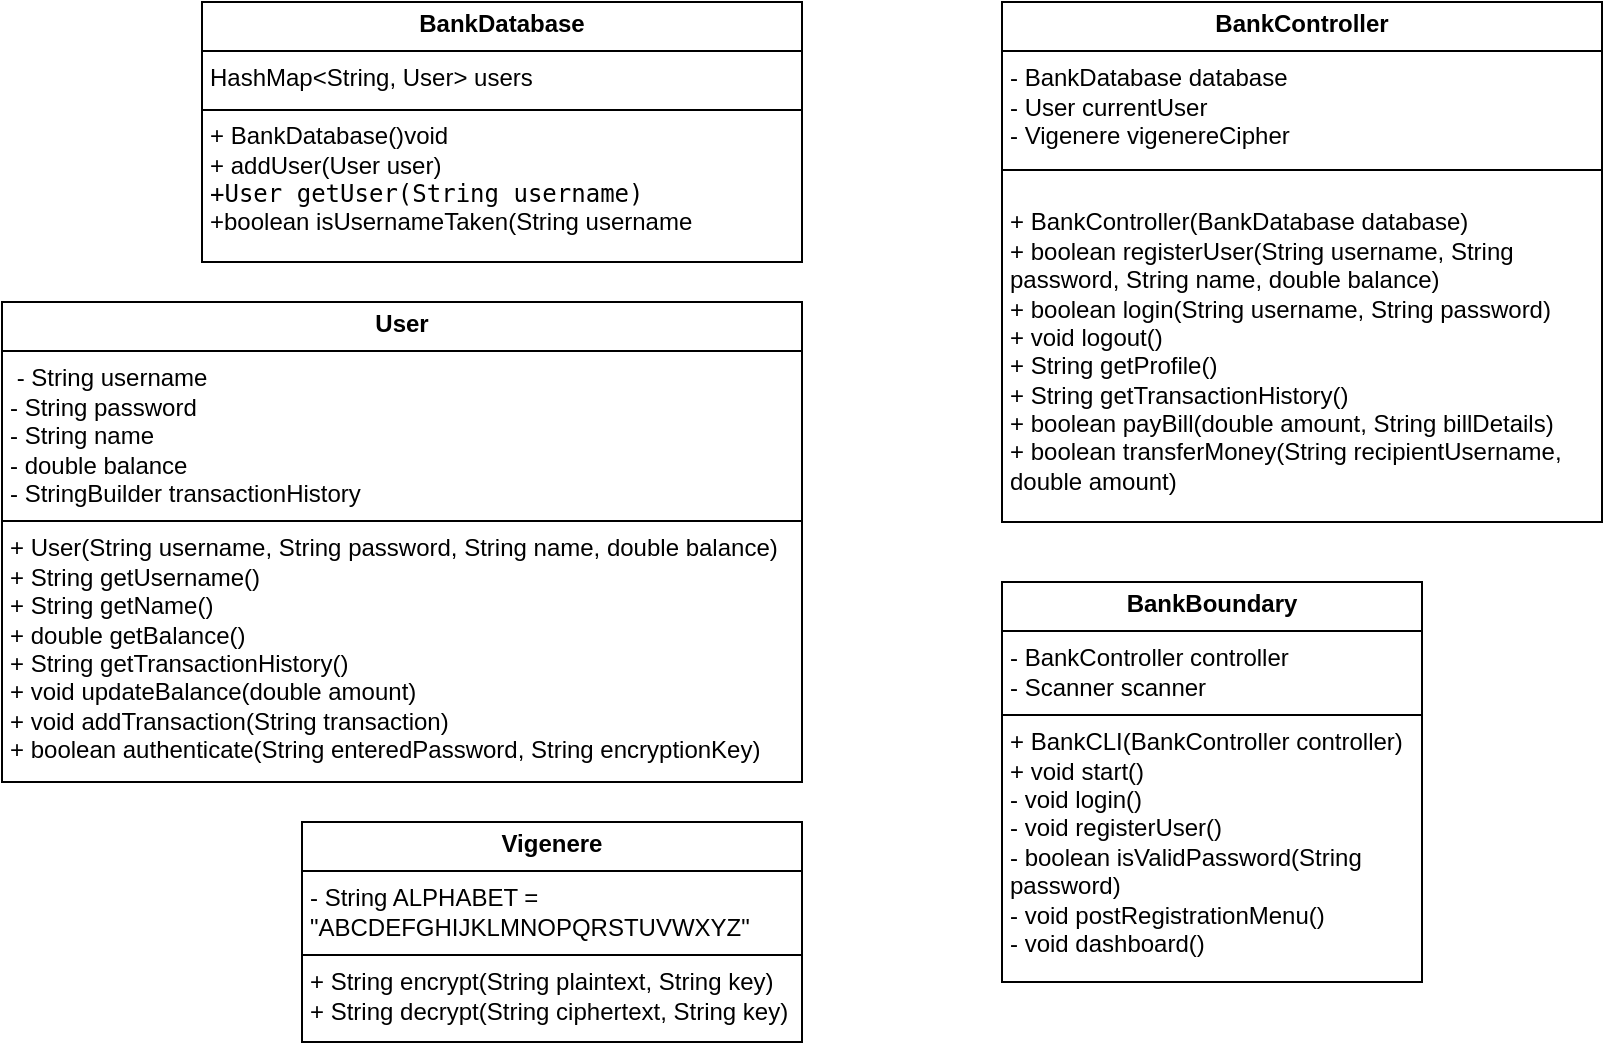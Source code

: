 <mxfile version="24.9.1">
  <diagram id="C5RBs43oDa-KdzZeNtuy" name="Page-1">
    <mxGraphModel dx="1356" dy="1387" grid="1" gridSize="10" guides="1" tooltips="1" connect="1" arrows="1" fold="1" page="1" pageScale="1" pageWidth="827" pageHeight="1169" math="0" shadow="0">
      <root>
        <mxCell id="WIyWlLk6GJQsqaUBKTNV-0" />
        <mxCell id="WIyWlLk6GJQsqaUBKTNV-1" parent="WIyWlLk6GJQsqaUBKTNV-0" />
        <mxCell id="dzL4aNTnB_bsKD1jjhDL-8" value="&lt;p style=&quot;margin:0px;margin-top:4px;text-align:center;&quot;&gt;&lt;b&gt;User&lt;/b&gt;&lt;/p&gt;&lt;hr size=&quot;1&quot; style=&quot;border-style:solid;&quot;&gt;&lt;p style=&quot;margin:0px;margin-left:4px;&quot;&gt;&amp;nbsp;- String username&lt;/p&gt;&lt;p style=&quot;margin:0px;margin-left:4px;&quot;&gt;- String password&lt;/p&gt;&lt;p style=&quot;margin:0px;margin-left:4px;&quot;&gt;- String name&lt;/p&gt;&lt;p style=&quot;margin:0px;margin-left:4px;&quot;&gt;- double balance&lt;/p&gt;&lt;p style=&quot;margin:0px;margin-left:4px;&quot;&gt;- StringBuilder transactionHistory&lt;/p&gt;&lt;hr size=&quot;1&quot; style=&quot;border-style:solid;&quot;&gt;&lt;p style=&quot;margin:0px;margin-left:4px;&quot;&gt;+ User(String username, String password, String name, double balance)&lt;/p&gt;&lt;p style=&quot;margin:0px;margin-left:4px;&quot;&gt;+ String getUsername()&lt;/p&gt;&lt;p style=&quot;margin:0px;margin-left:4px;&quot;&gt;+ String getName()&lt;/p&gt;&lt;p style=&quot;margin:0px;margin-left:4px;&quot;&gt;+ double getBalance()&lt;/p&gt;&lt;p style=&quot;margin:0px;margin-left:4px;&quot;&gt;+ String getTransactionHistory()&lt;/p&gt;&lt;p style=&quot;margin:0px;margin-left:4px;&quot;&gt;+ void updateBalance(double amount)&lt;/p&gt;&lt;p style=&quot;margin:0px;margin-left:4px;&quot;&gt;+ void addTransaction(String transaction)&lt;/p&gt;&lt;p style=&quot;margin:0px;margin-left:4px;&quot;&gt;+ boolean authenticate(String enteredPassword, String encryptionKey)&lt;/p&gt;" style="verticalAlign=top;align=left;overflow=fill;html=1;whiteSpace=wrap;" parent="WIyWlLk6GJQsqaUBKTNV-1" vertex="1">
          <mxGeometry x="-280" y="10" width="400" height="240" as="geometry" />
        </mxCell>
        <mxCell id="dzL4aNTnB_bsKD1jjhDL-11" value="&lt;p style=&quot;margin:0px;margin-top:4px;text-align:center;&quot;&gt;&lt;b&gt;BankController&lt;/b&gt;&lt;/p&gt;&lt;hr size=&quot;1&quot; style=&quot;border-style:solid;&quot;&gt;&lt;p style=&quot;margin:0px;margin-left:4px;&quot;&gt;- BankDatabase database&lt;br&gt;- User currentUser&lt;/p&gt;&lt;p style=&quot;margin:0px;margin-left:4px;&quot;&gt;- Vigenere vigenereCipher&lt;/p&gt;&lt;p style=&quot;margin:0px;margin-left:4px;&quot;&gt;&lt;br&gt;&lt;/p&gt;&lt;p style=&quot;margin:0px;margin-left:4px;&quot;&gt;&lt;br&gt;&lt;/p&gt;&lt;p style=&quot;margin:0px;margin-left:4px;&quot;&gt;+ BankController(BankDatabase database)&lt;/p&gt;&lt;p style=&quot;margin:0px;margin-left:4px;&quot;&gt;+ boolean registerUser(String username, String password, String name, double balance)&lt;/p&gt;&lt;p style=&quot;margin:0px;margin-left:4px;&quot;&gt;+ boolean login(String username, String password)&lt;/p&gt;&lt;p style=&quot;margin:0px;margin-left:4px;&quot;&gt;+ void logout()&lt;/p&gt;&lt;p style=&quot;margin:0px;margin-left:4px;&quot;&gt;+ String getProfile()&lt;/p&gt;&lt;p style=&quot;margin:0px;margin-left:4px;&quot;&gt;+ String getTransactionHistory()&lt;/p&gt;&lt;p style=&quot;margin:0px;margin-left:4px;&quot;&gt;+ boolean payBill(double amount, String billDetails)&lt;/p&gt;&lt;p style=&quot;margin:0px;margin-left:4px;&quot;&gt;+ boolean transferMoney(String recipientUsername, double amount)&lt;/p&gt;" style="verticalAlign=top;align=left;overflow=fill;html=1;whiteSpace=wrap;" parent="WIyWlLk6GJQsqaUBKTNV-1" vertex="1">
          <mxGeometry x="220" y="-140" width="300" height="260" as="geometry" />
        </mxCell>
        <mxCell id="dzL4aNTnB_bsKD1jjhDL-12" value="" style="line;strokeWidth=1;fillColor=none;align=left;verticalAlign=middle;spacingTop=-1;spacingLeft=3;spacingRight=3;rotatable=0;labelPosition=right;points=[];portConstraint=eastwest;strokeColor=inherit;" parent="WIyWlLk6GJQsqaUBKTNV-1" vertex="1">
          <mxGeometry x="220" y="-60" width="300" height="8" as="geometry" />
        </mxCell>
        <mxCell id="dzL4aNTnB_bsKD1jjhDL-13" value="&lt;p style=&quot;margin:0px;margin-top:4px;text-align:center;&quot;&gt;&lt;b&gt;BankBoundary&lt;/b&gt;&lt;/p&gt;&lt;hr size=&quot;1&quot; style=&quot;border-style:solid;&quot;&gt;&lt;p style=&quot;margin:0px;margin-left:4px;&quot;&gt;- BankController controller&lt;/p&gt;&lt;p style=&quot;margin:0px;margin-left:4px;&quot;&gt;- Scanner scanner&lt;/p&gt;&lt;hr size=&quot;1&quot; style=&quot;border-style:solid;&quot;&gt;&lt;p style=&quot;margin:0px;margin-left:4px;&quot;&gt;+&amp;nbsp;BankCLI(BankController controller)&lt;/p&gt;&lt;p style=&quot;margin:0px;margin-left:4px;&quot;&gt;+ void start()&lt;/p&gt;&lt;p style=&quot;margin:0px;margin-left:4px;&quot;&gt;- void login()&lt;/p&gt;&lt;p style=&quot;margin:0px;margin-left:4px;&quot;&gt;- void registerUser()&lt;/p&gt;&lt;p style=&quot;margin:0px;margin-left:4px;&quot;&gt;- boolean isValidPassword(String password)&lt;/p&gt;&lt;p style=&quot;margin:0px;margin-left:4px;&quot;&gt;- void postRegistrationMenu()&lt;/p&gt;&lt;p style=&quot;margin:0px;margin-left:4px;&quot;&gt;- void dashboard()&lt;/p&gt;" style="verticalAlign=top;align=left;overflow=fill;html=1;whiteSpace=wrap;" parent="WIyWlLk6GJQsqaUBKTNV-1" vertex="1">
          <mxGeometry x="220" y="150" width="210" height="200" as="geometry" />
        </mxCell>
        <mxCell id="dzL4aNTnB_bsKD1jjhDL-17" value="" style="line;strokeWidth=1;fillColor=none;align=left;verticalAlign=middle;spacingTop=-1;spacingLeft=3;spacingRight=3;rotatable=0;labelPosition=right;points=[];portConstraint=eastwest;strokeColor=inherit;" parent="WIyWlLk6GJQsqaUBKTNV-1" vertex="1">
          <mxGeometry x="-180" y="-90" width="300" height="8" as="geometry" />
        </mxCell>
        <mxCell id="dzL4aNTnB_bsKD1jjhDL-18" value="&lt;p style=&quot;margin:0px;margin-top:4px;text-align:center;&quot;&gt;&lt;b&gt;BankDatabase&lt;/b&gt;&lt;/p&gt;&lt;hr size=&quot;1&quot; style=&quot;border-style:solid;&quot;&gt;&lt;p style=&quot;margin:0px;margin-left:4px;&quot;&gt;HashMap&amp;lt;String, User&amp;gt; users&lt;/p&gt;&lt;p style=&quot;margin:0px;margin-left:4px;&quot;&gt;&lt;br&gt;&lt;/p&gt;&lt;p style=&quot;margin:0px;margin-left:4px;&quot;&gt;&lt;span style=&quot;background-color: initial;&quot;&gt;+ BankDatabase()&lt;/span&gt;&lt;span style=&quot;background-color: initial;&quot;&gt;void&lt;/span&gt;&lt;/p&gt;&lt;p style=&quot;margin:0px;margin-left:4px;&quot;&gt;&lt;span style=&quot;background-color: initial;&quot;&gt;+ addUser(User user)&lt;/span&gt;&lt;/p&gt;&lt;p style=&quot;margin:0px;margin-left:4px;&quot;&gt;&lt;code style=&quot;background-color: initial;&quot;&gt;+User getUser(String username)&lt;/code&gt;&lt;/p&gt;&lt;p style=&quot;margin:0px;margin-left:4px;&quot;&gt;&lt;span style=&quot;background-color: initial;&quot;&gt;+boolean isUsernameTaken(String username&lt;/span&gt;&lt;/p&gt;" style="verticalAlign=top;align=left;overflow=fill;html=1;whiteSpace=wrap;" parent="WIyWlLk6GJQsqaUBKTNV-1" vertex="1">
          <mxGeometry x="-180" y="-140" width="300" height="130" as="geometry" />
        </mxCell>
        <mxCell id="dzL4aNTnB_bsKD1jjhDL-19" value="" style="line;strokeWidth=1;fillColor=none;align=left;verticalAlign=middle;spacingTop=-1;spacingLeft=3;spacingRight=3;rotatable=0;labelPosition=right;points=[];portConstraint=eastwest;strokeColor=inherit;" parent="WIyWlLk6GJQsqaUBKTNV-1" vertex="1">
          <mxGeometry x="-180" y="-90" width="300" height="8" as="geometry" />
        </mxCell>
        <mxCell id="dzL4aNTnB_bsKD1jjhDL-20" value="&lt;p style=&quot;margin:0px;margin-top:4px;text-align:center;&quot;&gt;&lt;b&gt;Vigenere&lt;/b&gt;&lt;/p&gt;&lt;hr size=&quot;1&quot; style=&quot;border-style:solid;&quot;&gt;&lt;p style=&quot;margin:0px;margin-left:4px;&quot;&gt;- String ALPHABET = &quot;ABCDEFGHIJKLMNOPQRSTUVWXYZ&quot;&lt;/p&gt;&lt;hr size=&quot;1&quot; style=&quot;border-style:solid;&quot;&gt;&lt;p style=&quot;margin:0px;margin-left:4px;&quot;&gt;+ String encrypt(String plaintext, String key)&lt;/p&gt;&lt;p style=&quot;margin:0px;margin-left:4px;&quot;&gt;+ String decrypt(String ciphertext, String key)&lt;/p&gt;" style="verticalAlign=top;align=left;overflow=fill;html=1;whiteSpace=wrap;" parent="WIyWlLk6GJQsqaUBKTNV-1" vertex="1">
          <mxGeometry x="-130" y="270" width="250" height="110" as="geometry" />
        </mxCell>
      </root>
    </mxGraphModel>
  </diagram>
</mxfile>
